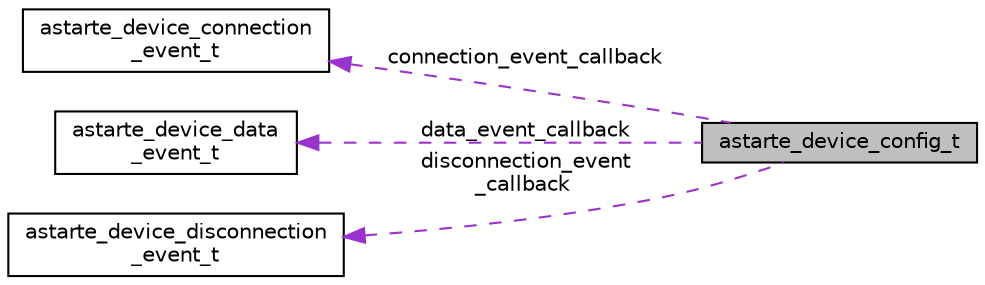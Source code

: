 digraph "astarte_device_config_t"
{
 // LATEX_PDF_SIZE
  edge [fontname="Helvetica",fontsize="10",labelfontname="Helvetica",labelfontsize="10"];
  node [fontname="Helvetica",fontsize="10",shape=record];
  rankdir="LR";
  Node1 [label="astarte_device_config_t",height=0.2,width=0.4,color="black", fillcolor="grey75", style="filled", fontcolor="black",tooltip=" "];
  Node2 -> Node1 [dir="back",color="darkorchid3",fontsize="10",style="dashed",label=" connection_event_callback" ,fontname="Helvetica"];
  Node2 [label="astarte_device_connection\l_event_t",height=0.2,width=0.4,color="black", fillcolor="white", style="filled",URL="$structastarte__device__connection__event__t.html",tooltip=" "];
  Node3 -> Node1 [dir="back",color="darkorchid3",fontsize="10",style="dashed",label=" data_event_callback" ,fontname="Helvetica"];
  Node3 [label="astarte_device_data\l_event_t",height=0.2,width=0.4,color="black", fillcolor="white", style="filled",URL="$structastarte__device__data__event__t.html",tooltip=" "];
  Node4 -> Node1 [dir="back",color="darkorchid3",fontsize="10",style="dashed",label=" disconnection_event\l_callback" ,fontname="Helvetica"];
  Node4 [label="astarte_device_disconnection\l_event_t",height=0.2,width=0.4,color="black", fillcolor="white", style="filled",URL="$structastarte__device__disconnection__event__t.html",tooltip=" "];
}

